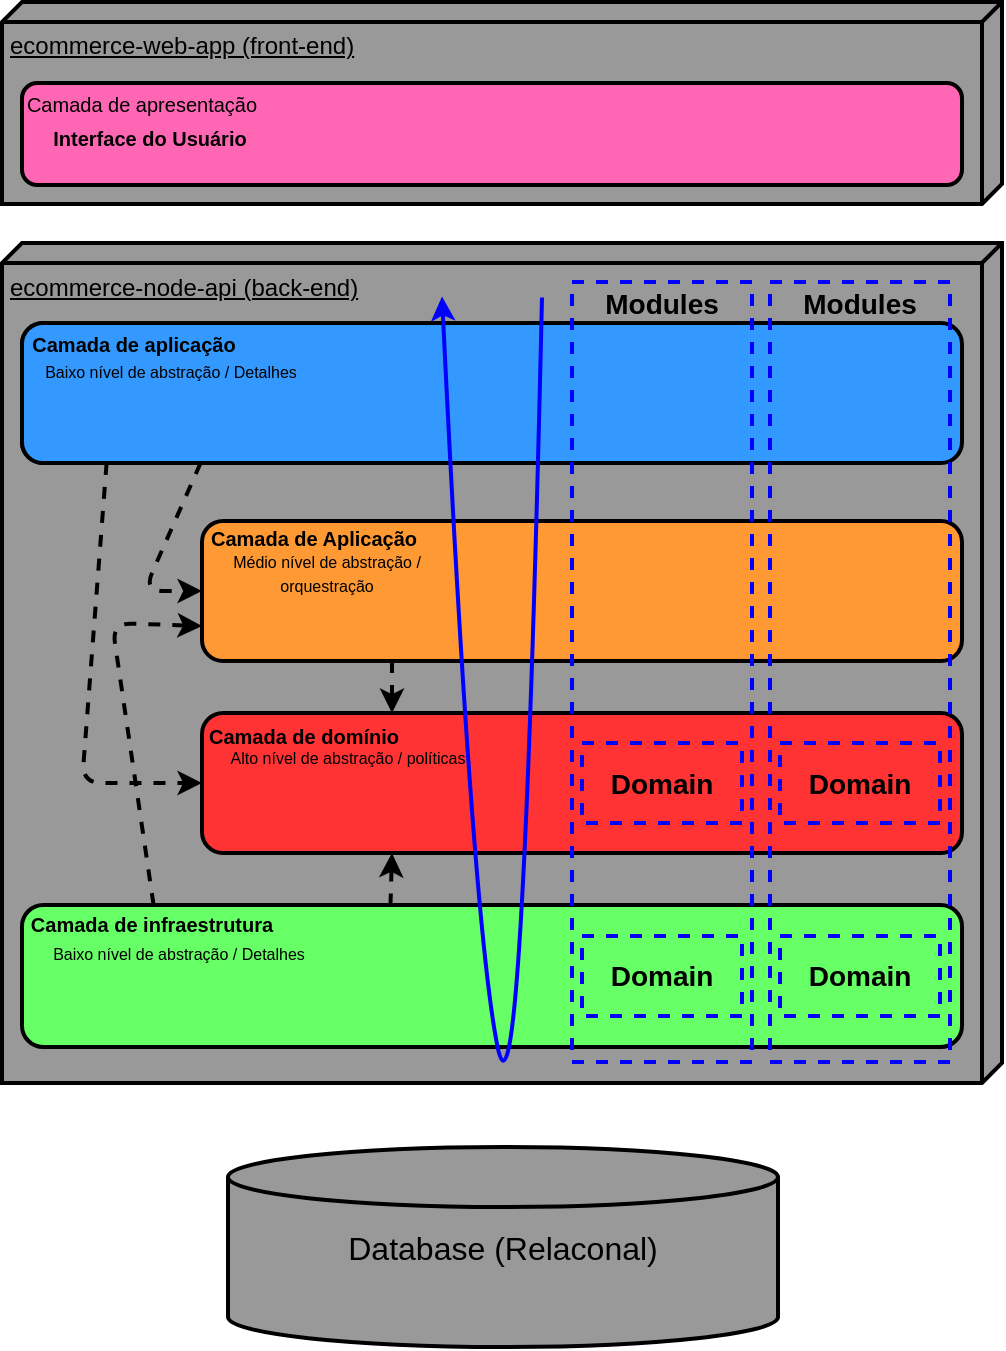 <mxfile>
    <diagram id="rD_lds2NrlN1luSYMRQo" name="Arquitetura em Camadas">
        <mxGraphModel dx="662" dy="475" grid="1" gridSize="10" guides="1" tooltips="1" connect="1" arrows="1" fold="1" page="1" pageScale="1" pageWidth="850" pageHeight="1100" math="0" shadow="0">
            <root>
                <mxCell id="0"/>
                <mxCell id="1" parent="0"/>
                <mxCell id="2" value="ecommerce-node-api (back-end)" style="verticalAlign=top;align=left;spacingTop=8;spacingLeft=2;spacingRight=12;shape=cube;size=10;direction=south;fontStyle=4;html=1;strokeWidth=2;fillColor=#999999;fontColor=#000000;strokeColor=#000000;" parent="1" vertex="1">
                    <mxGeometry x="175" y="340.5" width="500" height="420" as="geometry"/>
                </mxCell>
                <mxCell id="6" value="ecommerce-web-app (front-end)" style="verticalAlign=top;align=left;spacingTop=8;spacingLeft=2;spacingRight=12;shape=cube;size=10;direction=south;fontStyle=4;html=1;strokeWidth=2;fillColor=#999999;strokeColor=#000000;fontColor=#000000;" parent="1" vertex="1">
                    <mxGeometry x="175" y="220" width="500" height="101" as="geometry"/>
                </mxCell>
                <mxCell id="7" value="" style="shape=cylinder3;whiteSpace=wrap;html=1;boundedLbl=1;backgroundOutline=1;size=15;strokeWidth=2;fontColor=#000000;fillColor=#999999;strokeColor=#000000;" parent="1" vertex="1">
                    <mxGeometry x="288" y="792.5" width="275" height="100" as="geometry"/>
                </mxCell>
                <mxCell id="8" value="&lt;font style=&quot;font-size: 16px;&quot;&gt;Database (Relaconal)&lt;/font&gt;" style="text;html=1;strokeColor=none;fillColor=none;align=center;verticalAlign=middle;whiteSpace=wrap;rounded=0;strokeWidth=2;fontColor=#000000;" parent="1" vertex="1">
                    <mxGeometry x="337.5" y="820.5" width="175" height="44" as="geometry"/>
                </mxCell>
                <mxCell id="9" value="" style="rounded=1;whiteSpace=wrap;html=1;strokeWidth=2;fillColor=#FF3333;" parent="1" vertex="1">
                    <mxGeometry x="275" y="575.5" width="380" height="70" as="geometry"/>
                </mxCell>
                <mxCell id="10" value="&lt;font style=&quot;font-size: 10px;&quot;&gt;&lt;b&gt;Camada de domínio&lt;/b&gt;&lt;/font&gt;" style="text;html=1;strokeColor=none;fillColor=none;align=center;verticalAlign=middle;whiteSpace=wrap;rounded=0;strokeWidth=2;fontColor=#000000;" parent="1" vertex="1">
                    <mxGeometry x="276" y="576.5" width="100" height="20" as="geometry"/>
                </mxCell>
                <mxCell id="11" value="" style="rounded=1;whiteSpace=wrap;html=1;strokeWidth=2;fillColor=#FF9933;" parent="1" vertex="1">
                    <mxGeometry x="185" y="380.5" width="260" height="70" as="geometry"/>
                </mxCell>
                <mxCell id="54" style="edgeStyle=none;html=1;exitX=0.14;exitY=0;exitDx=0;exitDy=0;exitPerimeter=0;entryX=0;entryY=0.75;entryDx=0;entryDy=0;dashed=1;strokeColor=#000000;strokeWidth=2;fontSize=8;fontColor=#000000;" parent="1" source="13" target="44" edge="1">
                    <mxGeometry relative="1" as="geometry">
                        <Array as="points">
                            <mxPoint x="230" y="530.5"/>
                        </Array>
                    </mxGeometry>
                </mxCell>
                <mxCell id="57" style="edgeStyle=none;html=1;entryX=0.25;entryY=1;entryDx=0;entryDy=0;dashed=1;strokeColor=#000000;strokeWidth=2;fontSize=8;fontColor=#000000;exitX=0.392;exitY=0.003;exitDx=0;exitDy=0;exitPerimeter=0;" parent="1" source="13" target="9" edge="1">
                    <mxGeometry relative="1" as="geometry">
                        <mxPoint x="333" y="670.5" as="sourcePoint"/>
                    </mxGeometry>
                </mxCell>
                <mxCell id="13" value="" style="rounded=1;whiteSpace=wrap;html=1;strokeWidth=2;fillColor=#66FF66;points=[[0,0,0,0,0],[0,0.25,0,0,0],[0,0.51,0,0,0],[0,0.75,0,0,0],[0,1,0,0,0],[0.14,0,0,0,0],[0.25,1,0,0,0],[0.47,0,0,0,0],[0.5,1,0,0,0],[0.75,0,0,0,0],[0.75,1,0,0,0],[1,0,0,0,0],[1,0.25,0,0,0],[1,0.51,0,0,0],[1,0.75,0,0,0],[1,1,0,0,0]];" parent="1" vertex="1">
                    <mxGeometry x="185" y="671.5" width="470" height="71" as="geometry"/>
                </mxCell>
                <mxCell id="14" value="&lt;font style=&quot;font-size: 10px;&quot;&gt;&lt;b&gt;Camada de infraestrutura&lt;/b&gt;&lt;/font&gt;" style="text;html=1;strokeColor=none;fillColor=none;align=center;verticalAlign=middle;whiteSpace=wrap;rounded=0;strokeWidth=2;fontColor=#000000;" parent="1" vertex="1">
                    <mxGeometry x="185" y="670.5" width="130" height="20" as="geometry"/>
                </mxCell>
                <mxCell id="51" style="edgeStyle=none;html=1;exitX=0.19;exitY=1;exitDx=0;exitDy=0;exitPerimeter=0;entryX=0;entryY=0.5;entryDx=0;entryDy=0;fontSize=8;fontColor=#000000;dashed=1;strokeWidth=2;strokeColor=#000000;" parent="1" source="16" target="44" edge="1">
                    <mxGeometry relative="1" as="geometry">
                        <Array as="points">
                            <mxPoint x="246" y="514.5"/>
                        </Array>
                    </mxGeometry>
                </mxCell>
                <mxCell id="52" style="edgeStyle=none;html=1;exitX=0.09;exitY=1;exitDx=0;exitDy=0;exitPerimeter=0;entryX=0;entryY=0.5;entryDx=0;entryDy=0;dashed=1;strokeColor=#000000;strokeWidth=2;fontSize=8;fontColor=#000000;" parent="1" source="16" target="9" edge="1">
                    <mxGeometry relative="1" as="geometry">
                        <Array as="points">
                            <mxPoint x="215" y="610.5"/>
                        </Array>
                    </mxGeometry>
                </mxCell>
                <mxCell id="16" value="" style="rounded=1;whiteSpace=wrap;html=1;strokeWidth=2;fillColor=#3399FF;points=[[0,0,0,0,0],[0,0.24,0,0,0],[0,0.5,0,0,0],[0,0.76,0,0,0],[0,1,0,0,0],[0.09,1,0,0,0],[0.19,1,0,0,0],[0.25,0,0,0,0],[0.5,0,0,0,0],[0.75,0,0,0,0],[0.75,1,0,0,0],[1,0,0,0,0],[1,0.26,0,0,0],[1,0.5,0,0,0],[1,0.76,0,0,0],[1,1,0,0,0]];" parent="1" vertex="1">
                    <mxGeometry x="185" y="380.5" width="470" height="70" as="geometry"/>
                </mxCell>
                <mxCell id="17" value="&lt;font style=&quot;font-size: 10px;&quot;&gt;&lt;b&gt;Camada de aplicação&lt;/b&gt;&lt;/font&gt;" style="text;html=1;strokeColor=none;fillColor=none;align=center;verticalAlign=middle;whiteSpace=wrap;rounded=0;strokeWidth=2;fontColor=#000000;" parent="1" vertex="1">
                    <mxGeometry x="187" y="380.5" width="108" height="20" as="geometry"/>
                </mxCell>
                <mxCell id="18" value="" style="rounded=1;whiteSpace=wrap;html=1;strokeWidth=2;fillColor=#FF66B3;" parent="1" vertex="1">
                    <mxGeometry x="185" y="260.5" width="470" height="51" as="geometry"/>
                </mxCell>
                <mxCell id="19" value="&lt;font style=&quot;font-size: 10px;&quot;&gt;Camada de apresentação&lt;/font&gt;" style="text;html=1;strokeColor=none;fillColor=none;align=center;verticalAlign=middle;whiteSpace=wrap;rounded=0;strokeWidth=2;fontColor=#000000;" parent="1" vertex="1">
                    <mxGeometry x="185" y="260.5" width="120" height="20" as="geometry"/>
                </mxCell>
                <mxCell id="53" style="edgeStyle=none;html=1;exitX=0.25;exitY=1;exitDx=0;exitDy=0;entryX=0.25;entryY=0;entryDx=0;entryDy=0;dashed=1;strokeColor=#000000;strokeWidth=2;fontSize=8;fontColor=#000000;" parent="1" source="44" target="9" edge="1">
                    <mxGeometry relative="1" as="geometry"/>
                </mxCell>
                <mxCell id="44" value="" style="rounded=1;whiteSpace=wrap;html=1;strokeWidth=2;fillColor=#FF9933;" parent="1" vertex="1">
                    <mxGeometry x="275" y="479.5" width="380" height="70" as="geometry"/>
                </mxCell>
                <mxCell id="45" value="&lt;font style=&quot;font-size: 10px;&quot;&gt;&lt;b&gt;Camada de Aplicação&lt;/b&gt;&lt;/font&gt;" style="text;html=1;strokeColor=none;fillColor=none;align=center;verticalAlign=middle;whiteSpace=wrap;rounded=0;strokeWidth=2;fontColor=#000000;" parent="1" vertex="1">
                    <mxGeometry x="276" y="482.5" width="110" height="10" as="geometry"/>
                </mxCell>
                <mxCell id="46" value="&lt;font style=&quot;font-size: 8px;&quot;&gt;Alto nível de abstração / políticas&lt;/font&gt;" style="text;html=1;strokeColor=none;fillColor=none;align=center;verticalAlign=middle;whiteSpace=wrap;rounded=0;strokeWidth=2;fontSize=10;fontColor=#000000;" parent="1" vertex="1">
                    <mxGeometry x="276" y="591" width="144" height="11" as="geometry"/>
                </mxCell>
                <mxCell id="47" value="&lt;span style=&quot;font-size: 8px;&quot;&gt;Baixo nível de abstração / Detalhes&lt;/span&gt;" style="text;html=1;strokeColor=none;fillColor=none;align=center;verticalAlign=middle;whiteSpace=wrap;rounded=0;strokeWidth=2;fontSize=10;fontColor=#000000;" parent="1" vertex="1">
                    <mxGeometry x="187" y="686.5" width="153" height="17" as="geometry"/>
                </mxCell>
                <mxCell id="48" value="&lt;font style=&quot;font-size: 8px;&quot;&gt;Baixo nível de abstração / Detalhes&lt;/font&gt;" style="text;html=1;strokeColor=none;fillColor=none;align=center;verticalAlign=middle;whiteSpace=wrap;rounded=0;strokeWidth=2;fontSize=10;fontColor=#000000;" parent="1" vertex="1">
                    <mxGeometry x="189" y="398.5" width="141" height="10" as="geometry"/>
                </mxCell>
                <mxCell id="58" value="" style="curved=1;endArrow=classic;html=1;strokeColor=#0000FF;strokeWidth=2;fontSize=8;fontColor=#000000;" parent="1" edge="1">
                    <mxGeometry width="50" height="50" relative="1" as="geometry">
                        <mxPoint x="445" y="367.75" as="sourcePoint"/>
                        <mxPoint x="395" y="367.25" as="targetPoint"/>
                        <Array as="points">
                            <mxPoint x="435" y="805.75"/>
                            <mxPoint x="410" y="676.25"/>
                        </Array>
                    </mxGeometry>
                </mxCell>
                <mxCell id="4SgrjdiCZqg8fcJkHNEh-58" value="&lt;font style=&quot;font-size: 8px;&quot;&gt;Médio nível de abstração / orquestração&lt;/font&gt;" style="text;html=1;strokeColor=none;fillColor=none;align=center;verticalAlign=middle;whiteSpace=wrap;rounded=0;strokeWidth=2;fontSize=10;fontColor=#000000;" parent="1" vertex="1">
                    <mxGeometry x="275" y="499.5" width="125" height="11" as="geometry"/>
                </mxCell>
                <mxCell id="ibU3JuMW7ferR3-4Ghhf-58" value="&lt;font style=&quot;font-size: 10px;&quot;&gt;&lt;b&gt;Interface do Usuário&lt;/b&gt;&lt;/font&gt;" style="text;html=1;strokeColor=none;fillColor=none;align=center;verticalAlign=middle;whiteSpace=wrap;rounded=0;strokeWidth=2;fontColor=#000000;" parent="1" vertex="1">
                    <mxGeometry x="195" y="277.5" width="108" height="20" as="geometry"/>
                </mxCell>
                <mxCell id="59" value="" style="rounded=0;whiteSpace=wrap;html=1;fillColor=none;strokeWidth=2;dashed=1;strokeColor=#0000FF;" vertex="1" parent="1">
                    <mxGeometry x="460" y="360" width="90" height="390" as="geometry"/>
                </mxCell>
                <mxCell id="61" value="" style="rounded=0;whiteSpace=wrap;html=1;fillColor=none;strokeWidth=2;dashed=1;strokeColor=#0000FF;" vertex="1" parent="1">
                    <mxGeometry x="559" y="360" width="90" height="390" as="geometry"/>
                </mxCell>
                <mxCell id="62" value="" style="rounded=0;whiteSpace=wrap;html=1;fillColor=none;strokeWidth=2;dashed=1;strokeColor=#0000FF;" vertex="1" parent="1">
                    <mxGeometry x="465" y="590.5" width="80" height="40" as="geometry"/>
                </mxCell>
                <mxCell id="63" value="" style="rounded=0;whiteSpace=wrap;html=1;fillColor=none;strokeWidth=2;dashed=1;strokeColor=#0000FF;" vertex="1" parent="1">
                    <mxGeometry x="564" y="590.5" width="80" height="40" as="geometry"/>
                </mxCell>
                <mxCell id="64" value="" style="rounded=0;whiteSpace=wrap;html=1;fillColor=none;strokeWidth=2;dashed=1;strokeColor=#0000FF;" vertex="1" parent="1">
                    <mxGeometry x="465" y="687" width="80" height="40" as="geometry"/>
                </mxCell>
                <mxCell id="65" value="" style="rounded=0;whiteSpace=wrap;html=1;fillColor=none;strokeWidth=2;dashed=1;strokeColor=#0000FF;" vertex="1" parent="1">
                    <mxGeometry x="564" y="687" width="80" height="40" as="geometry"/>
                </mxCell>
                <mxCell id="66" value="&lt;font size=&quot;1&quot; color=&quot;#000000&quot;&gt;&lt;b style=&quot;font-size: 14px;&quot;&gt;Domain&lt;/b&gt;&lt;/font&gt;" style="text;html=1;strokeColor=none;fillColor=none;align=center;verticalAlign=middle;whiteSpace=wrap;rounded=0;dashed=1;strokeWidth=2;" vertex="1" parent="1">
                    <mxGeometry x="475" y="595.5" width="60" height="30" as="geometry"/>
                </mxCell>
                <mxCell id="67" value="&lt;font size=&quot;1&quot; color=&quot;#000000&quot;&gt;&lt;b style=&quot;font-size: 14px;&quot;&gt;Domain&lt;/b&gt;&lt;/font&gt;" style="text;html=1;strokeColor=none;fillColor=none;align=center;verticalAlign=middle;whiteSpace=wrap;rounded=0;dashed=1;strokeWidth=2;" vertex="1" parent="1">
                    <mxGeometry x="574" y="595.5" width="60" height="30" as="geometry"/>
                </mxCell>
                <mxCell id="68" value="&lt;font size=&quot;1&quot; color=&quot;#000000&quot;&gt;&lt;b style=&quot;font-size: 14px;&quot;&gt;Domain&lt;/b&gt;&lt;/font&gt;" style="text;html=1;strokeColor=none;fillColor=none;align=center;verticalAlign=middle;whiteSpace=wrap;rounded=0;dashed=1;strokeWidth=2;" vertex="1" parent="1">
                    <mxGeometry x="475" y="692" width="60" height="30" as="geometry"/>
                </mxCell>
                <mxCell id="69" value="&lt;font size=&quot;1&quot; color=&quot;#000000&quot;&gt;&lt;b style=&quot;font-size: 14px;&quot;&gt;Domain&lt;/b&gt;&lt;/font&gt;" style="text;html=1;strokeColor=none;fillColor=none;align=center;verticalAlign=middle;whiteSpace=wrap;rounded=0;dashed=1;strokeWidth=2;" vertex="1" parent="1">
                    <mxGeometry x="574" y="692" width="60" height="30" as="geometry"/>
                </mxCell>
                <mxCell id="70" value="&lt;font size=&quot;1&quot; color=&quot;#000000&quot;&gt;&lt;b style=&quot;font-size: 14px;&quot;&gt;Modules&lt;/b&gt;&lt;/font&gt;" style="text;html=1;strokeColor=none;fillColor=none;align=center;verticalAlign=middle;whiteSpace=wrap;rounded=0;dashed=1;strokeWidth=2;" vertex="1" parent="1">
                    <mxGeometry x="475" y="355.5" width="60" height="30" as="geometry"/>
                </mxCell>
                <mxCell id="71" value="&lt;font size=&quot;1&quot; color=&quot;#000000&quot;&gt;&lt;b style=&quot;font-size: 14px;&quot;&gt;Modules&lt;/b&gt;&lt;/font&gt;" style="text;html=1;strokeColor=none;fillColor=none;align=center;verticalAlign=middle;whiteSpace=wrap;rounded=0;dashed=1;strokeWidth=2;" vertex="1" parent="1">
                    <mxGeometry x="574" y="355.5" width="60" height="30" as="geometry"/>
                </mxCell>
            </root>
        </mxGraphModel>
    </diagram>
    <diagram name="Arquitetura Hexagonal" id="r98HRUYSou4GZagF56tW">
        <mxGraphModel dx="1193" dy="594" grid="1" gridSize="10" guides="1" tooltips="1" connect="1" arrows="1" fold="1" page="1" pageScale="1" pageWidth="850" pageHeight="1100" math="0" shadow="0">
            <root>
                <mxCell id="M18v-1XiULkkr_84oNeE-0"/>
                <mxCell id="M18v-1XiULkkr_84oNeE-1" parent="M18v-1XiULkkr_84oNeE-0"/>
                <mxCell id="M18v-1XiULkkr_84oNeE-2" value="ecommerce-node-api (back-end)" style="verticalAlign=top;align=left;spacingTop=8;spacingLeft=2;spacingRight=12;shape=cube;size=10;direction=south;fontStyle=4;html=1;strokeWidth=2;fillColor=#999999;fontColor=#000000;strokeColor=#000000;" parent="M18v-1XiULkkr_84oNeE-1" vertex="1">
                    <mxGeometry x="170" y="206" width="500" height="430" as="geometry"/>
                </mxCell>
                <mxCell id="M18v-1XiULkkr_84oNeE-3" value="ecommerce-web-app (front-end)" style="verticalAlign=top;align=left;spacingTop=8;spacingLeft=2;spacingRight=12;shape=cube;size=10;direction=south;fontStyle=4;html=1;strokeWidth=2;fillColor=#999999;strokeColor=#000000;fontColor=#000000;" parent="M18v-1XiULkkr_84oNeE-1" vertex="1">
                    <mxGeometry x="170" y="85.5" width="500" height="101" as="geometry"/>
                </mxCell>
                <mxCell id="M18v-1XiULkkr_84oNeE-4" value="" style="shape=cylinder3;whiteSpace=wrap;html=1;boundedLbl=1;backgroundOutline=1;size=15;strokeWidth=2;fontColor=#000000;fillColor=#999999;strokeColor=#000000;" parent="M18v-1XiULkkr_84oNeE-1" vertex="1">
                    <mxGeometry x="255" y="656" width="330" height="90" as="geometry"/>
                </mxCell>
                <mxCell id="M18v-1XiULkkr_84oNeE-5" value="&lt;font style=&quot;font-size: 16px;&quot;&gt;Database (Relaconal)&lt;/font&gt;" style="text;html=1;strokeColor=none;fillColor=none;align=center;verticalAlign=middle;whiteSpace=wrap;rounded=0;strokeWidth=2;fontColor=#000000;" parent="M18v-1XiULkkr_84oNeE-1" vertex="1">
                    <mxGeometry x="332.5" y="686" width="175" height="44" as="geometry"/>
                </mxCell>
                <mxCell id="M18v-1XiULkkr_84oNeE-17" value="" style="rounded=1;whiteSpace=wrap;html=1;strokeWidth=2;fillColor=#FF66B3;" parent="M18v-1XiULkkr_84oNeE-1" vertex="1">
                    <mxGeometry x="180" y="126" width="470" height="51" as="geometry"/>
                </mxCell>
                <mxCell id="M18v-1XiULkkr_84oNeE-18" value="&lt;font style=&quot;font-size: 10px;&quot;&gt;Camada de apresentação&lt;/font&gt;" style="text;html=1;strokeColor=none;fillColor=none;align=center;verticalAlign=middle;whiteSpace=wrap;rounded=0;strokeWidth=2;fontColor=#000000;" parent="M18v-1XiULkkr_84oNeE-1" vertex="1">
                    <mxGeometry x="180" y="126" width="120" height="20" as="geometry"/>
                </mxCell>
                <mxCell id="M18v-1XiULkkr_84oNeE-19" style="edgeStyle=none;html=1;exitX=0.25;exitY=1;exitDx=0;exitDy=0;entryX=0.25;entryY=0;entryDx=0;entryDy=0;dashed=1;strokeColor=#000000;strokeWidth=2;fontSize=8;fontColor=#000000;" parent="M18v-1XiULkkr_84oNeE-1" edge="1">
                    <mxGeometry relative="1" as="geometry">
                        <mxPoint x="437.5" y="399" as="sourcePoint"/>
                    </mxGeometry>
                </mxCell>
                <mxCell id="KVx4F0bvak__hrmYUyAH-11" value="" style="shape=hexagon;perimeter=hexagonPerimeter2;whiteSpace=wrap;html=1;fixedSize=1;fontColor=#000000;fillColor=#66B2FF;gradientColor=#33FF99;strokeColor=#000000;size=90;rounded=1;" parent="M18v-1XiULkkr_84oNeE-1" vertex="1">
                    <mxGeometry x="215.01" y="238" width="410" height="370.01" as="geometry"/>
                </mxCell>
                <mxCell id="KVx4F0bvak__hrmYUyAH-12" value="" style="shape=hexagon;perimeter=hexagonPerimeter2;whiteSpace=wrap;html=1;fixedSize=1;fontColor=#000000;fillColor=#FF9933;strokeColor=#000000;dashed=1;size=60;rounded=1;" parent="M18v-1XiULkkr_84oNeE-1" vertex="1">
                    <mxGeometry x="270" y="291.01" width="300" height="270" as="geometry"/>
                </mxCell>
                <mxCell id="KVx4F0bvak__hrmYUyAH-6" value="&lt;font color=&quot;#000000&quot;&gt;Camada de Aplicação&lt;/font&gt;&lt;span style=&quot;color: rgba(0, 0, 0, 0); font-family: monospace; font-size: 0px; text-align: start;&quot;&gt;%3CmxGraphModel%3E%3Croot%3E%3CmxCell%20id%3D%220%22%2F%3E%3CmxCell%20id%3D%221%22%20parent%3D%220%22%2F%3E%3CmxCell%20id%3D%222%22%20value%3D%22%22%20style%3D%22shape%3Dhexagon%3Bperimeter%3DhexagonPerimeter2%3BwhiteSpace%3Dwrap%3Bhtml%3D1%3BfixedSize%3D1%3BfontColor%3D%23000000%3BfillColor%3D%23e3c800%3BstrokeColor%3D%23B09500%3B%22%20vertex%3D%221%22%20parent%3D%221%22%3E%3CmxGeometry%20x%3D%22270%22%20y%3D%22265.01%22%20width%3D%22300%22%20height%3D%22270%22%20as%3D%22geometry%22%2F%3E%3C%2FmxCell%3E%3C%2Froot%3E%3C%2FmxGraphModel%3E&lt;/span&gt;&lt;span style=&quot;color: rgba(0, 0, 0, 0); font-family: monospace; font-size: 0px; text-align: start;&quot;&gt;%3CmxGraphModel%3E%3Croot%3E%3CmxCell%20id%3D%220%22%2F%3E%3CmxCell%20id%3D%221%22%20parent%3D%220%22%2F%3E%3CmxCell%20id%3D%222%22%20value%3D%22%22%20style%3D%22shape%3Dhexagon%3Bperimeter%3DhexagonPerimeter2%3BwhiteSpace%3Dwrap%3Bhtml%3D1%3BfixedSize%3D1%3BfontColor%3D%23000000%3BfillColor%3D%23e3c800%3BstrokeColor%3D%23B09500%3B%22%20vertex%3D%221%22%20parent%3D%221%22%3E%3CmxGeometry%20x%3D%22270%22%20y%3D%22265.01%22%20width%3D%22300%22%20height%3D%22270%22%20as%3D%22geometry%22%2F%3E%3C%2FmxCell%3E%3C%2Froot%3E%3C%2FmxGraphModel%3E&lt;/span&gt;" style="text;html=1;align=center;verticalAlign=middle;whiteSpace=wrap;rounded=0;fontStyle=1" parent="M18v-1XiULkkr_84oNeE-1" vertex="1">
                    <mxGeometry x="327.5" y="298.01" width="67.5" height="20" as="geometry"/>
                </mxCell>
                <mxCell id="KVx4F0bvak__hrmYUyAH-13" value="" style="shape=hexagon;perimeter=hexagonPerimeter2;whiteSpace=wrap;html=1;fixedSize=1;fontColor=#ffffff;fillColor=#FF3333;strokeColor=#000000;size=40;rounded=1;" parent="M18v-1XiULkkr_84oNeE-1" vertex="1">
                    <mxGeometry x="330" y="343.51" width="180" height="165" as="geometry"/>
                </mxCell>
                <mxCell id="KVx4F0bvak__hrmYUyAH-7" value="&lt;font color=&quot;#000000&quot;&gt;Camada de Domínio&lt;/font&gt;" style="text;html=1;align=center;verticalAlign=middle;whiteSpace=wrap;rounded=0;fontStyle=1" parent="M18v-1XiULkkr_84oNeE-1" vertex="1">
                    <mxGeometry x="385" y="411" width="70" height="20" as="geometry"/>
                </mxCell>
                <mxCell id="KVx4F0bvak__hrmYUyAH-14" value="&lt;font color=&quot;#000000&quot;&gt;Camada de Apresentação&lt;/font&gt;&lt;span style=&quot;color: rgba(0, 0, 0, 0); font-family: monospace; font-size: 0px; text-align: start;&quot;&gt;%3CmxGraphModel%3E%3Croot%3E%3CmxCell%20id%3D%220%22%2F%3E%3CmxCell%20id%3D%221%22%20parent%3D%220%22%2F%3E%3CmxCell%20id%3D%222%22%20value%3D%22%22%20style%3D%22shape%3Dhexagon%3Bperimeter%3DhexagonPerimeter2%3BwhiteSpace%3Dwrap%3Bhtml%3D1%3BfixedSize%3D1%3BfontColor%3D%23000000%3BfillColor%3D%23e3c800%3BstrokeColor%3D%23B09500%3B%22%20vertex%3D%221%22%20parent%3D%221%22%3E%3CmxGeometry%20x%3D%22270%22%20y%3D%22265.01%22%20width%3D%22300%22%20height%3D%22270%22%20as%3D%22geometry%22%2F%3E%3C%2FmxCell%3E%3C%2Froot%3E%3C%2FmxGraphModel%3E&lt;/span&gt;&lt;span style=&quot;color: rgba(0, 0, 0, 0); font-family: monospace; font-size: 0px; text-align: start;&quot;&gt;%3CmxGraphModel%3E%3Croot%3E%3CmxCell%20id%3D%220%22%2F%3E%3CmxCell%20id%3D%221%22%20parent%3D%220%22%2F%3E%3CmxCell%20id%3D%222%22%20value%3D%22%22%20style%3D%22shape%3Dhexagon%3Bperimeter%3DhexagonPerimeter2%3BwhiteSpace%3Dwrap%3Bhtml%3D1%3BfixedSize%3D1%3BfontColor%3D%23000000%3BfillColor%3D%23e3c800%3BstrokeColor%3D%23B09500%3B%22%20vertex%3D%221%22%20parent%3D%221%22%3E%3CmxGeometry%20x%3D%22270%22%20y%3D%22265.01%22%20width%3D%22300%22%20height%3D%22270%22%20as%3D%22geometry%22%2F%3E%3C%2FmxCell%3E%3C%2Froot%3E%3C%2FmxGraphModel%3E&lt;/span&gt;" style="text;html=1;align=center;verticalAlign=middle;whiteSpace=wrap;rounded=0;fontStyle=1" parent="M18v-1XiULkkr_84oNeE-1" vertex="1">
                    <mxGeometry x="300" y="247" width="84.5" height="20" as="geometry"/>
                </mxCell>
                <mxCell id="KVx4F0bvak__hrmYUyAH-15" value="&lt;font color=&quot;#000000&quot; style=&quot;font-size: 10px;&quot;&gt;Camada de Infraestrutura&lt;/font&gt;" style="text;html=1;align=center;verticalAlign=middle;whiteSpace=wrap;rounded=0;fontStyle=1;fontSize=10;" parent="M18v-1XiULkkr_84oNeE-1" vertex="1">
                    <mxGeometry x="305" y="564" width="86.5" height="20" as="geometry"/>
                </mxCell>
                <mxCell id="KVx4F0bvak__hrmYUyAH-17" style="edgeStyle=none;html=1;exitX=0.5;exitY=1;exitDx=0;exitDy=0;entryX=0.5;entryY=1;entryDx=0;entryDy=0;dashed=1;strokeColor=#000000;strokeWidth=2;fontSize=11;fontColor=#000000;" parent="M18v-1XiULkkr_84oNeE-1" source="KVx4F0bvak__hrmYUyAH-11" target="KVx4F0bvak__hrmYUyAH-12" edge="1">
                    <mxGeometry relative="1" as="geometry"/>
                </mxCell>
                <mxCell id="KVx4F0bvak__hrmYUyAH-16" style="edgeStyle=none;html=1;exitX=0.5;exitY=0;exitDx=0;exitDy=0;entryX=0.5;entryY=0;entryDx=0;entryDy=0;fontSize=11;fontColor=#000000;dashed=1;strokeColor=#000000;strokeWidth=2;" parent="M18v-1XiULkkr_84oNeE-1" source="KVx4F0bvak__hrmYUyAH-11" target="KVx4F0bvak__hrmYUyAH-12" edge="1">
                    <mxGeometry relative="1" as="geometry"/>
                </mxCell>
                <mxCell id="KVx4F0bvak__hrmYUyAH-18" style="edgeStyle=none;html=1;exitX=0.5;exitY=1;exitDx=0;exitDy=0;entryX=0.5;entryY=1;entryDx=0;entryDy=0;dashed=1;strokeColor=#000000;strokeWidth=2;fontSize=11;fontColor=#000000;" parent="M18v-1XiULkkr_84oNeE-1" source="KVx4F0bvak__hrmYUyAH-12" target="KVx4F0bvak__hrmYUyAH-13" edge="1">
                    <mxGeometry relative="1" as="geometry"/>
                </mxCell>
                <mxCell id="KVx4F0bvak__hrmYUyAH-19" style="edgeStyle=none;html=1;exitX=0.5;exitY=0;exitDx=0;exitDy=0;entryX=0.5;entryY=0;entryDx=0;entryDy=0;dashed=1;strokeColor=#000000;strokeWidth=2;fontSize=11;fontColor=#000000;" parent="M18v-1XiULkkr_84oNeE-1" source="KVx4F0bvak__hrmYUyAH-12" target="KVx4F0bvak__hrmYUyAH-13" edge="1">
                    <mxGeometry relative="1" as="geometry"/>
                </mxCell>
                <mxCell id="M18v-1XiULkkr_84oNeE-25" value="" style="curved=1;endArrow=classic;html=1;strokeColor=#0000FF;strokeWidth=2;fontSize=8;fontColor=#000000;" parent="M18v-1XiULkkr_84oNeE-1" edge="1">
                    <mxGeometry width="50" height="50" relative="1" as="geometry">
                        <mxPoint x="476" y="227" as="sourcePoint"/>
                        <mxPoint x="447" y="227" as="targetPoint"/>
                        <Array as="points">
                            <mxPoint x="480" y="666"/>
                            <mxPoint x="462" y="566"/>
                        </Array>
                    </mxGeometry>
                </mxCell>
                <mxCell id="qN0hBAhzBaFJq1ks3LMJ-0" value="&lt;font style=&quot;font-size: 10px;&quot;&gt;&lt;b&gt;Camada de aplicação&lt;/b&gt;&lt;/font&gt;" style="text;html=1;strokeColor=none;fillColor=none;align=center;verticalAlign=middle;whiteSpace=wrap;rounded=0;strokeWidth=2;fontColor=#000000;" vertex="1" parent="M18v-1XiULkkr_84oNeE-1">
                    <mxGeometry x="194" y="141" width="108" height="20" as="geometry"/>
                </mxCell>
                <mxCell id="pF1HSP12FUzXISrCLsJd-0" value="&lt;font style=&quot;font-size: 8px;&quot;&gt;Alto nível de abstração / políticas&lt;/font&gt;" style="text;html=1;strokeColor=none;fillColor=none;align=center;verticalAlign=middle;whiteSpace=wrap;rounded=0;strokeWidth=2;fontSize=10;fontColor=#000000;" vertex="1" parent="M18v-1XiULkkr_84oNeE-1">
                    <mxGeometry x="383.13" y="439" width="73.75" height="11" as="geometry"/>
                </mxCell>
                <mxCell id="AzZ-0szRlZC_3gbgfT6j-0" value="&lt;font style=&quot;font-size: 8px;&quot;&gt;Médio nível de abstração / orquestração&lt;/font&gt;" style="text;html=1;strokeColor=none;fillColor=none;align=center;verticalAlign=middle;whiteSpace=wrap;rounded=0;strokeWidth=2;fontSize=8;fontColor=#000000;" vertex="1" parent="M18v-1XiULkkr_84oNeE-1">
                    <mxGeometry x="317" y="326.01" width="93" height="11" as="geometry"/>
                </mxCell>
                <mxCell id="JUxOBMlbcmN-tCObRnAc-0" value="&lt;span style=&quot;font-size: 8px;&quot;&gt;Baixo nível de abstração / Detalhes&lt;/span&gt;" style="text;html=1;strokeColor=none;fillColor=none;align=center;verticalAlign=middle;whiteSpace=wrap;rounded=0;strokeWidth=2;fontSize=8;fontColor=#000000;" vertex="1" parent="M18v-1XiULkkr_84oNeE-1">
                    <mxGeometry x="293.5" y="587" width="116.5" height="17" as="geometry"/>
                </mxCell>
                <mxCell id="cc6mPBezS10GtsEFoYRc-0" value="&lt;font style=&quot;font-size: 8px;&quot;&gt;Baixo nível de abstração / Detalhes&lt;/font&gt;" style="text;html=1;strokeColor=none;fillColor=none;align=center;verticalAlign=middle;whiteSpace=wrap;rounded=0;strokeWidth=2;fontSize=8;fontColor=#000000;" vertex="1" parent="M18v-1XiULkkr_84oNeE-1">
                    <mxGeometry x="284" y="276" width="134" height="13" as="geometry"/>
                </mxCell>
                <mxCell id="cc6mPBezS10GtsEFoYRc-1" style="edgeStyle=none;html=1;exitX=0;exitY=0.5;exitDx=0;exitDy=0;fontSize=7;fontColor=#000000;strokeColor=#000000;endArrow=none;endFill=0;" edge="1" parent="M18v-1XiULkkr_84oNeE-1">
                    <mxGeometry relative="1" as="geometry">
                        <mxPoint x="221" y="426.01" as="sourcePoint"/>
                        <mxPoint x="271" y="426.01" as="targetPoint"/>
                    </mxGeometry>
                </mxCell>
                <mxCell id="cc6mPBezS10GtsEFoYRc-2" style="edgeStyle=none;html=1;exitX=1;exitY=0.5;exitDx=0;exitDy=0;strokeColor=#000000;strokeWidth=1;fontSize=7;fontColor=#000000;endArrow=none;endFill=0;" edge="1" parent="M18v-1XiULkkr_84oNeE-1">
                    <mxGeometry relative="1" as="geometry">
                        <mxPoint x="619" y="426.01" as="sourcePoint"/>
                        <mxPoint x="569" y="426.01" as="targetPoint"/>
                    </mxGeometry>
                </mxCell>
                <mxCell id="cc6mPBezS10GtsEFoYRc-3" value="&lt;font style=&quot;font-size: 7px;&quot;&gt;&lt;b&gt;&lt;u&gt;CASO DE USO&lt;/u&gt;&lt;/b&gt;&lt;/font&gt;" style="text;html=1;strokeColor=none;fillColor=none;align=left;verticalAlign=middle;whiteSpace=wrap;rounded=0;strokeWidth=2;fontSize=7;fontColor=#000000;" vertex="1" parent="M18v-1XiULkkr_84oNeE-1">
                    <mxGeometry x="302" y="356" width="51.25" height="11" as="geometry"/>
                </mxCell>
                <mxCell id="2FeHhnk8QPtG_SXZ9G6J-0" value="" style="rounded=1;whiteSpace=wrap;html=1;strokeWidth=2;fillColor=#FF3333;" vertex="1" parent="M18v-1XiULkkr_84oNeE-1">
                    <mxGeometry x="285.01" y="776" width="269.99" height="70" as="geometry"/>
                </mxCell>
                <mxCell id="2FeHhnk8QPtG_SXZ9G6J-1" value="&lt;font style=&quot;font-size: 14px;&quot;&gt;&lt;b style=&quot;font-size: 14px;&quot;&gt;Camada de domínio&lt;/b&gt;&lt;/font&gt;" style="text;html=1;strokeColor=none;fillColor=none;align=center;verticalAlign=middle;whiteSpace=wrap;rounded=0;strokeWidth=2;fontColor=#000000;fontSize=14;" vertex="1" parent="M18v-1XiULkkr_84oNeE-1">
                    <mxGeometry x="351.25" y="793.25" width="137.5" height="20" as="geometry"/>
                </mxCell>
                <mxCell id="2FeHhnk8QPtG_SXZ9G6J-2" value="" style="rounded=1;whiteSpace=wrap;html=1;strokeWidth=2;fillColor=#66FF66;points=[[0,0,0,0,0],[0,0.25,0,0,0],[0,0.51,0,0,0],[0,0.75,0,0,0],[0,1,0,0,0],[0.14,0,0,0,0],[0.25,1,0,0,0],[0.47,0,0,0,0],[0.5,1,0,0,0],[0.75,0,0,0,0],[0.75,1,0,0,0],[1,0,0,0,0],[1,0.25,0,0,0],[1,0.51,0,0,0],[1,0.75,0,0,0],[1,1,0,0,0]];" vertex="1" parent="M18v-1XiULkkr_84oNeE-1">
                    <mxGeometry x="418" y="917" width="252" height="71" as="geometry"/>
                </mxCell>
                <mxCell id="2FeHhnk8QPtG_SXZ9G6J-3" value="&lt;font style=&quot;font-size: 14px;&quot;&gt;&lt;b style=&quot;font-size: 14px;&quot;&gt;Camada de infraestrutura&lt;/b&gt;&lt;/font&gt;" style="text;html=1;strokeColor=none;fillColor=none;align=center;verticalAlign=middle;whiteSpace=wrap;rounded=0;strokeWidth=2;fontColor=#000000;fontSize=14;" vertex="1" parent="M18v-1XiULkkr_84oNeE-1">
                    <mxGeometry x="448" y="929" width="192" height="20" as="geometry"/>
                </mxCell>
                <mxCell id="2FeHhnk8QPtG_SXZ9G6J-4" value="" style="rounded=1;whiteSpace=wrap;html=1;strokeWidth=2;fillColor=#3399FF;points=[[0,0,0,0,0],[0,0.24,0,0,0],[0,0.5,0,0,0],[0,0.76,0,0,0],[0,1,0,0,0],[0.09,1,0,0,0],[0.19,1,0,0,0],[0.25,0,0,0,0],[0.5,0,0,0,0],[0.75,0,0,0,0],[0.75,1,0,0,0],[1,0,0,0,0],[1,0.26,0,0,0],[1,0.5,0,0,0],[1,0.76,0,0,0],[1,1,0,0,0]];" vertex="1" parent="M18v-1XiULkkr_84oNeE-1">
                    <mxGeometry x="170" y="918" width="248" height="70" as="geometry"/>
                </mxCell>
                <mxCell id="2FeHhnk8QPtG_SXZ9G6J-5" value="&lt;font style=&quot;font-size: 14px;&quot;&gt;&lt;b style=&quot;font-size: 14px;&quot;&gt;Camada de aplicação&lt;/b&gt;&lt;/font&gt;" style="text;html=1;strokeColor=none;fillColor=none;align=center;verticalAlign=middle;whiteSpace=wrap;rounded=0;strokeWidth=2;fontColor=#000000;fontSize=14;" vertex="1" parent="M18v-1XiULkkr_84oNeE-1">
                    <mxGeometry x="218.25" y="929" width="151.5" height="20" as="geometry"/>
                </mxCell>
                <mxCell id="2FeHhnk8QPtG_SXZ9G6J-6" value="" style="rounded=1;whiteSpace=wrap;html=1;strokeWidth=2;fillColor=#FF9933;" vertex="1" parent="M18v-1XiULkkr_84oNeE-1">
                    <mxGeometry x="230" y="846" width="380" height="70" as="geometry"/>
                </mxCell>
                <mxCell id="2FeHhnk8QPtG_SXZ9G6J-7" value="&lt;font style=&quot;font-size: 14px;&quot;&gt;&lt;b style=&quot;font-size: 14px;&quot;&gt;Camada de Aplicação&lt;/b&gt;&lt;/font&gt;" style="text;html=1;strokeColor=none;fillColor=none;align=center;verticalAlign=middle;whiteSpace=wrap;rounded=0;strokeWidth=2;fontColor=#000000;fontSize=14;" vertex="1" parent="M18v-1XiULkkr_84oNeE-1">
                    <mxGeometry x="345.5" y="866" width="149" height="10" as="geometry"/>
                </mxCell>
                <mxCell id="2FeHhnk8QPtG_SXZ9G6J-8" value="&lt;font style=&quot;font-size: 11px;&quot;&gt;Alto nível de abstração / políticas&lt;/font&gt;" style="text;html=1;strokeColor=none;fillColor=none;align=center;verticalAlign=middle;whiteSpace=wrap;rounded=0;strokeWidth=2;fontSize=11;fontColor=#000000;" vertex="1" parent="M18v-1XiULkkr_84oNeE-1">
                    <mxGeometry x="333.76" y="813.25" width="172.5" height="15.5" as="geometry"/>
                </mxCell>
                <mxCell id="2FeHhnk8QPtG_SXZ9G6J-9" value="&lt;span style=&quot;font-size: 11px;&quot;&gt;Baixo nível de abstração / Detalhes&lt;/span&gt;" style="text;html=1;strokeColor=none;fillColor=none;align=center;verticalAlign=middle;whiteSpace=wrap;rounded=0;strokeWidth=2;fontSize=11;fontColor=#000000;" vertex="1" parent="M18v-1XiULkkr_84oNeE-1">
                    <mxGeometry x="452.5" y="952.5" width="183" height="17" as="geometry"/>
                </mxCell>
                <mxCell id="2FeHhnk8QPtG_SXZ9G6J-10" value="&lt;font style=&quot;font-size: 11px;&quot;&gt;Baixo nível de abstração / Detalhes&lt;/font&gt;" style="text;html=1;strokeColor=none;fillColor=none;align=center;verticalAlign=middle;whiteSpace=wrap;rounded=0;strokeWidth=2;fontSize=11;fontColor=#000000;" vertex="1" parent="M18v-1XiULkkr_84oNeE-1">
                    <mxGeometry x="205.75" y="956" width="176.5" height="10" as="geometry"/>
                </mxCell>
                <mxCell id="2FeHhnk8QPtG_SXZ9G6J-11" value="&lt;font style=&quot;font-size: 11px;&quot;&gt;Médio nível de abstração / orquestração&lt;/font&gt;" style="text;html=1;strokeColor=none;fillColor=none;align=center;verticalAlign=middle;whiteSpace=wrap;rounded=0;strokeWidth=2;fontSize=11;fontColor=#000000;" vertex="1" parent="M18v-1XiULkkr_84oNeE-1">
                    <mxGeometry x="310" y="886" width="220" height="11" as="geometry"/>
                </mxCell>
                <mxCell id="2FeHhnk8QPtG_SXZ9G6J-12" value="Text" style="text;html=1;align=center;verticalAlign=middle;resizable=0;points=[];autosize=1;strokeColor=none;fillColor=none;fontSize=8;fontColor=#000000;rounded=1;" vertex="1" parent="M18v-1XiULkkr_84oNeE-1">
                    <mxGeometry x="690" y="1067" width="40" height="20" as="geometry"/>
                </mxCell>
            </root>
        </mxGraphModel>
    </diagram>
</mxfile>